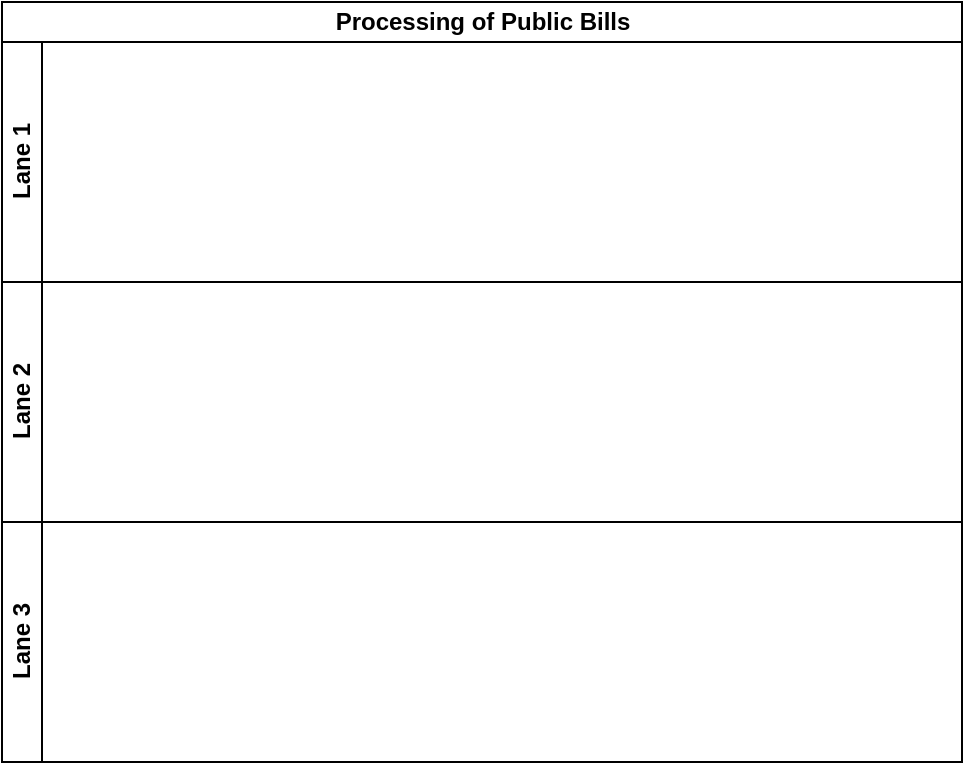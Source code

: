 <mxfile version="13.7.7" type="github">
  <diagram id="mP9wtIfBe_jxdlKhY_9U" name="Page-1">
    <mxGraphModel dx="910" dy="487" grid="1" gridSize="10" guides="1" tooltips="1" connect="1" arrows="1" fold="1" page="1" pageScale="1" pageWidth="1169" pageHeight="827" math="0" shadow="0">
      <root>
        <mxCell id="0" />
        <mxCell id="1" parent="0" />
        <mxCell id="AuAD-FIefWDgtdPpyPv2-1" value="Processing of Public Bills" style="swimlane;html=1;childLayout=stackLayout;resizeParent=1;resizeParentMax=0;horizontal=1;startSize=20;horizontalStack=0;" vertex="1" parent="1">
          <mxGeometry x="220" y="60" width="480" height="380" as="geometry" />
        </mxCell>
        <mxCell id="AuAD-FIefWDgtdPpyPv2-2" value="Lane 1" style="swimlane;html=1;startSize=20;horizontal=0;" vertex="1" parent="AuAD-FIefWDgtdPpyPv2-1">
          <mxGeometry y="20" width="480" height="120" as="geometry" />
        </mxCell>
        <mxCell id="AuAD-FIefWDgtdPpyPv2-3" value="Lane 2" style="swimlane;html=1;startSize=20;horizontal=0;" vertex="1" parent="AuAD-FIefWDgtdPpyPv2-1">
          <mxGeometry y="140" width="480" height="120" as="geometry" />
        </mxCell>
        <mxCell id="AuAD-FIefWDgtdPpyPv2-4" value="Lane 3" style="swimlane;html=1;startSize=20;horizontal=0;" vertex="1" parent="AuAD-FIefWDgtdPpyPv2-1">
          <mxGeometry y="260" width="480" height="120" as="geometry" />
        </mxCell>
      </root>
    </mxGraphModel>
  </diagram>
</mxfile>
